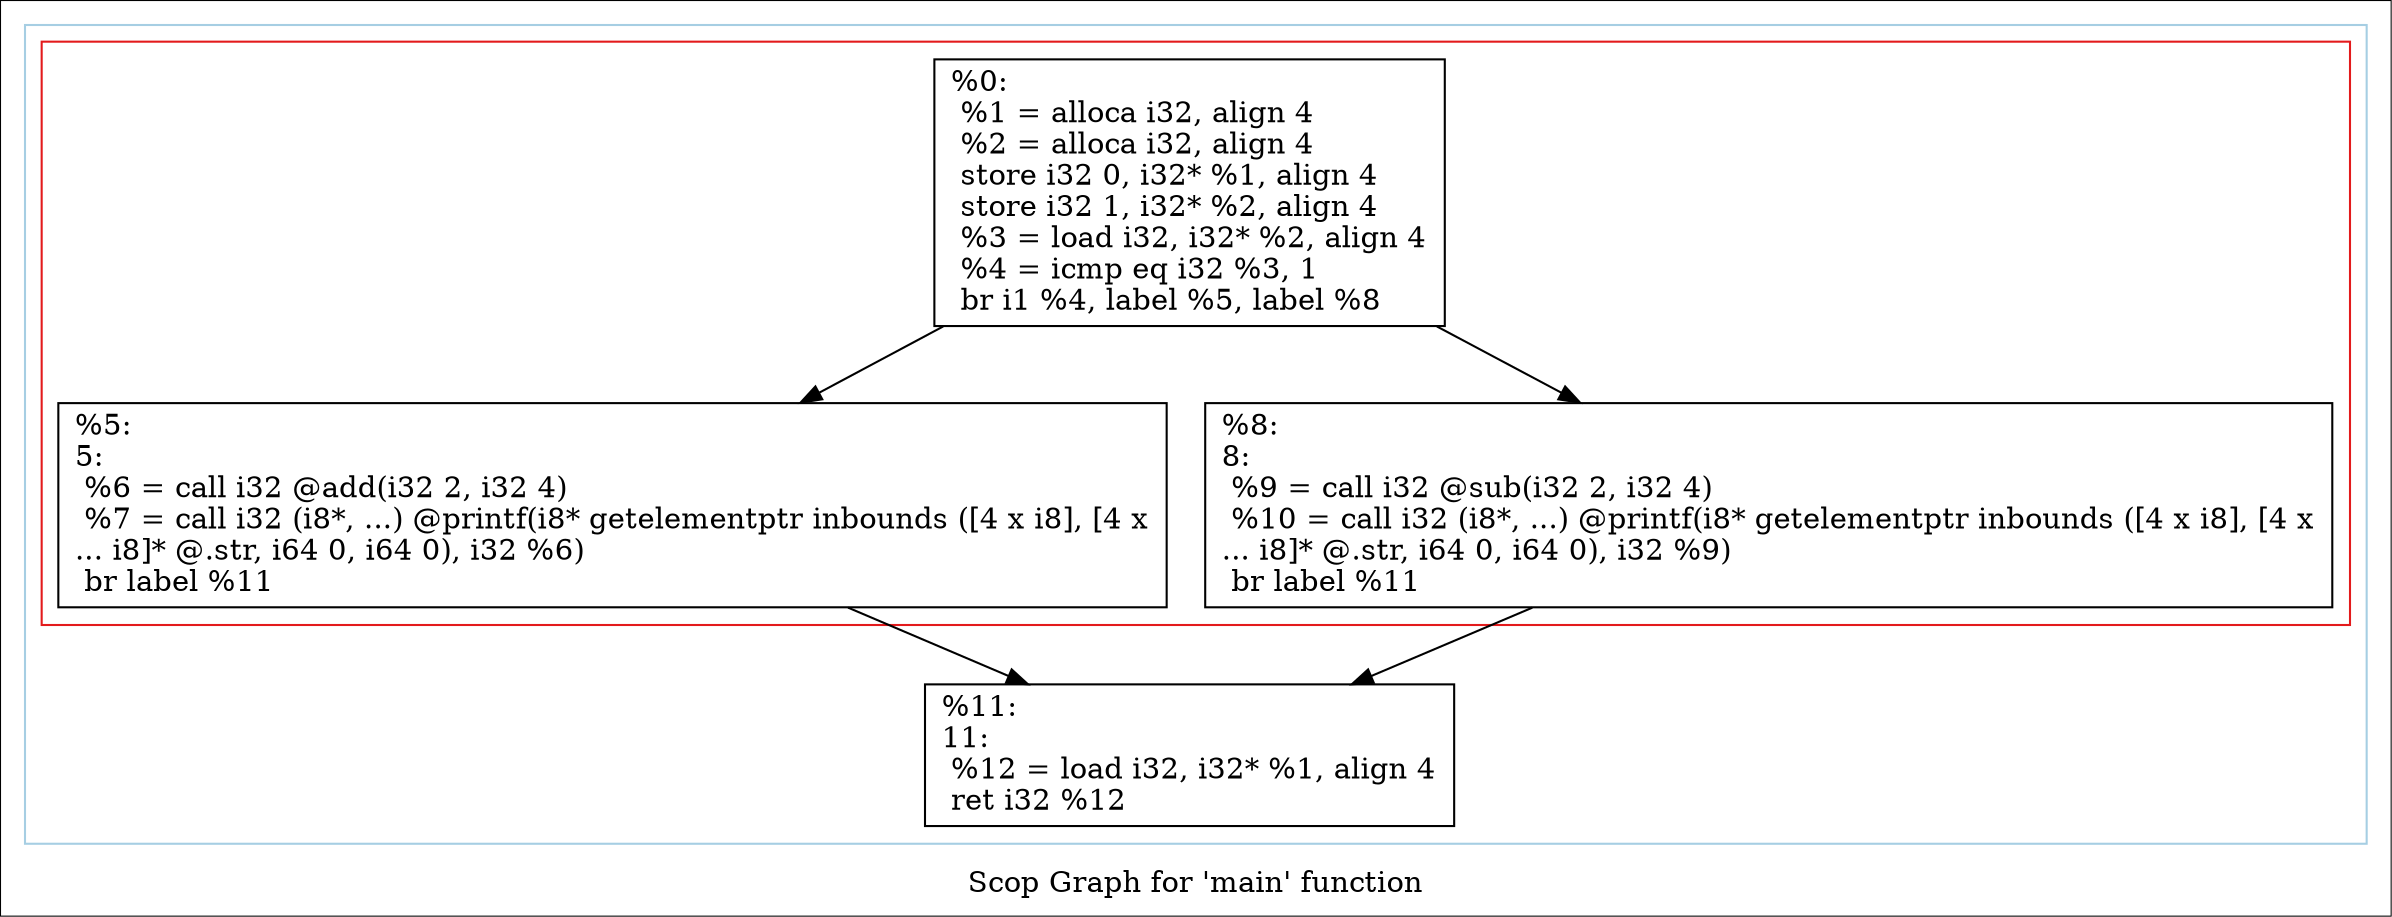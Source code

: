 digraph "Scop Graph for 'main' function" {
	label="Scop Graph for 'main' function";

	Node0x1ff9a50 [shape=record,label="{%0:\l  %1 = alloca i32, align 4\l  %2 = alloca i32, align 4\l  store i32 0, i32* %1, align 4\l  store i32 1, i32* %2, align 4\l  %3 = load i32, i32* %2, align 4\l  %4 = icmp eq i32 %3, 1\l  br i1 %4, label %5, label %8\l}"];
	Node0x1ff9a50 -> Node0x1ff3960;
	Node0x1ff9a50 -> Node0x1ff07d0;
	Node0x1ff3960 [shape=record,label="{%5:\l5:                                                \l  %6 = call i32 @add(i32 2, i32 4)\l  %7 = call i32 (i8*, ...) @printf(i8* getelementptr inbounds ([4 x i8], [4 x\l... i8]* @.str, i64 0, i64 0), i32 %6)\l  br label %11\l}"];
	Node0x1ff3960 -> Node0x1ff8870;
	Node0x1ff8870 [shape=record,label="{%11:\l11:                                               \l  %12 = load i32, i32* %1, align 4\l  ret i32 %12\l}"];
	Node0x1ff07d0 [shape=record,label="{%8:\l8:                                                \l  %9 = call i32 @sub(i32 2, i32 4)\l  %10 = call i32 (i8*, ...) @printf(i8* getelementptr inbounds ([4 x i8], [4 x\l... i8]* @.str, i64 0, i64 0), i32 %9)\l  br label %11\l}"];
	Node0x1ff07d0 -> Node0x1ff8870;
	colorscheme = "paired12"
        subgraph cluster_0x1fcb0e0 {
          label = "";
          style = solid;
          color = 1
          subgraph cluster_0x1ff6540 {
            label = "";
            style = solid;
            color = 6
            Node0x1ff9a50;
            Node0x1ff3960;
            Node0x1ff07d0;
          }
          Node0x1ff8870;
        }
}

